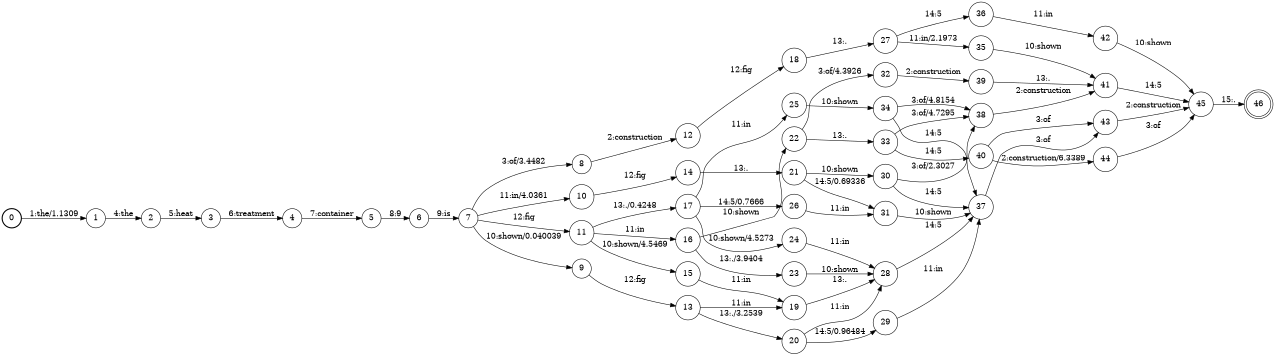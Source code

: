 digraph FST {
rankdir = LR;
size = "8.5,11";
label = "";
center = 1;
orientation = Portrait;
ranksep = "0.4";
nodesep = "0.25";
0 [label = "0", shape = circle, style = bold, fontsize = 14]
	0 -> 1 [label = "1:the/1.1309", fontsize = 14];
1 [label = "1", shape = circle, style = solid, fontsize = 14]
	1 -> 2 [label = "4:the", fontsize = 14];
2 [label = "2", shape = circle, style = solid, fontsize = 14]
	2 -> 3 [label = "5:heat", fontsize = 14];
3 [label = "3", shape = circle, style = solid, fontsize = 14]
	3 -> 4 [label = "6:treatment", fontsize = 14];
4 [label = "4", shape = circle, style = solid, fontsize = 14]
	4 -> 5 [label = "7:container", fontsize = 14];
5 [label = "5", shape = circle, style = solid, fontsize = 14]
	5 -> 6 [label = "8:9", fontsize = 14];
6 [label = "6", shape = circle, style = solid, fontsize = 14]
	6 -> 7 [label = "9:is", fontsize = 14];
7 [label = "7", shape = circle, style = solid, fontsize = 14]
	7 -> 8 [label = "3:of/3.4482", fontsize = 14];
	7 -> 9 [label = "10:shown/0.040039", fontsize = 14];
	7 -> 10 [label = "11:in/4.0361", fontsize = 14];
	7 -> 11 [label = "12:fig", fontsize = 14];
8 [label = "8", shape = circle, style = solid, fontsize = 14]
	8 -> 12 [label = "2:construction", fontsize = 14];
9 [label = "9", shape = circle, style = solid, fontsize = 14]
	9 -> 13 [label = "12:fig", fontsize = 14];
10 [label = "10", shape = circle, style = solid, fontsize = 14]
	10 -> 14 [label = "12:fig", fontsize = 14];
11 [label = "11", shape = circle, style = solid, fontsize = 14]
	11 -> 15 [label = "10:shown/4.5469", fontsize = 14];
	11 -> 16 [label = "11:in", fontsize = 14];
	11 -> 17 [label = "13:./0.4248", fontsize = 14];
12 [label = "12", shape = circle, style = solid, fontsize = 14]
	12 -> 18 [label = "12:fig", fontsize = 14];
13 [label = "13", shape = circle, style = solid, fontsize = 14]
	13 -> 19 [label = "11:in", fontsize = 14];
	13 -> 20 [label = "13:./3.2539", fontsize = 14];
14 [label = "14", shape = circle, style = solid, fontsize = 14]
	14 -> 21 [label = "13:.", fontsize = 14];
15 [label = "15", shape = circle, style = solid, fontsize = 14]
	15 -> 19 [label = "11:in", fontsize = 14];
16 [label = "16", shape = circle, style = solid, fontsize = 14]
	16 -> 22 [label = "10:shown", fontsize = 14];
	16 -> 23 [label = "13:./3.9404", fontsize = 14];
17 [label = "17", shape = circle, style = solid, fontsize = 14]
	17 -> 24 [label = "10:shown/4.5273", fontsize = 14];
	17 -> 25 [label = "11:in", fontsize = 14];
	17 -> 26 [label = "14:5/0.7666", fontsize = 14];
18 [label = "18", shape = circle, style = solid, fontsize = 14]
	18 -> 27 [label = "13:.", fontsize = 14];
19 [label = "19", shape = circle, style = solid, fontsize = 14]
	19 -> 28 [label = "13:.", fontsize = 14];
20 [label = "20", shape = circle, style = solid, fontsize = 14]
	20 -> 28 [label = "11:in", fontsize = 14];
	20 -> 29 [label = "14:5/0.96484", fontsize = 14];
21 [label = "21", shape = circle, style = solid, fontsize = 14]
	21 -> 30 [label = "10:shown", fontsize = 14];
	21 -> 31 [label = "14:5/0.69336", fontsize = 14];
22 [label = "22", shape = circle, style = solid, fontsize = 14]
	22 -> 32 [label = "3:of/4.3926", fontsize = 14];
	22 -> 33 [label = "13:.", fontsize = 14];
23 [label = "23", shape = circle, style = solid, fontsize = 14]
	23 -> 28 [label = "10:shown", fontsize = 14];
24 [label = "24", shape = circle, style = solid, fontsize = 14]
	24 -> 28 [label = "11:in", fontsize = 14];
25 [label = "25", shape = circle, style = solid, fontsize = 14]
	25 -> 34 [label = "10:shown", fontsize = 14];
26 [label = "26", shape = circle, style = solid, fontsize = 14]
	26 -> 31 [label = "11:in", fontsize = 14];
27 [label = "27", shape = circle, style = solid, fontsize = 14]
	27 -> 35 [label = "11:in/2.1973", fontsize = 14];
	27 -> 36 [label = "14:5", fontsize = 14];
28 [label = "28", shape = circle, style = solid, fontsize = 14]
	28 -> 37 [label = "14:5", fontsize = 14];
29 [label = "29", shape = circle, style = solid, fontsize = 14]
	29 -> 37 [label = "11:in", fontsize = 14];
30 [label = "30", shape = circle, style = solid, fontsize = 14]
	30 -> 38 [label = "3:of/2.3027", fontsize = 14];
	30 -> 37 [label = "14:5", fontsize = 14];
31 [label = "31", shape = circle, style = solid, fontsize = 14]
	31 -> 37 [label = "10:shown", fontsize = 14];
32 [label = "32", shape = circle, style = solid, fontsize = 14]
	32 -> 39 [label = "2:construction", fontsize = 14];
33 [label = "33", shape = circle, style = solid, fontsize = 14]
	33 -> 38 [label = "3:of/4.7295", fontsize = 14];
	33 -> 40 [label = "14:5", fontsize = 14];
34 [label = "34", shape = circle, style = solid, fontsize = 14]
	34 -> 38 [label = "3:of/4.8154", fontsize = 14];
	34 -> 37 [label = "14:5", fontsize = 14];
35 [label = "35", shape = circle, style = solid, fontsize = 14]
	35 -> 41 [label = "10:shown", fontsize = 14];
36 [label = "36", shape = circle, style = solid, fontsize = 14]
	36 -> 42 [label = "11:in", fontsize = 14];
37 [label = "37", shape = circle, style = solid, fontsize = 14]
	37 -> 43 [label = "3:of", fontsize = 14];
38 [label = "38", shape = circle, style = solid, fontsize = 14]
	38 -> 41 [label = "2:construction", fontsize = 14];
39 [label = "39", shape = circle, style = solid, fontsize = 14]
	39 -> 41 [label = "13:.", fontsize = 14];
40 [label = "40", shape = circle, style = solid, fontsize = 14]
	40 -> 44 [label = "2:construction/6.3389", fontsize = 14];
	40 -> 43 [label = "3:of", fontsize = 14];
41 [label = "41", shape = circle, style = solid, fontsize = 14]
	41 -> 45 [label = "14:5", fontsize = 14];
42 [label = "42", shape = circle, style = solid, fontsize = 14]
	42 -> 45 [label = "10:shown", fontsize = 14];
43 [label = "43", shape = circle, style = solid, fontsize = 14]
	43 -> 45 [label = "2:construction", fontsize = 14];
44 [label = "44", shape = circle, style = solid, fontsize = 14]
	44 -> 45 [label = "3:of", fontsize = 14];
45 [label = "45", shape = circle, style = solid, fontsize = 14]
	45 -> 46 [label = "15:.", fontsize = 14];
46 [label = "46", shape = doublecircle, style = solid, fontsize = 14]
}
